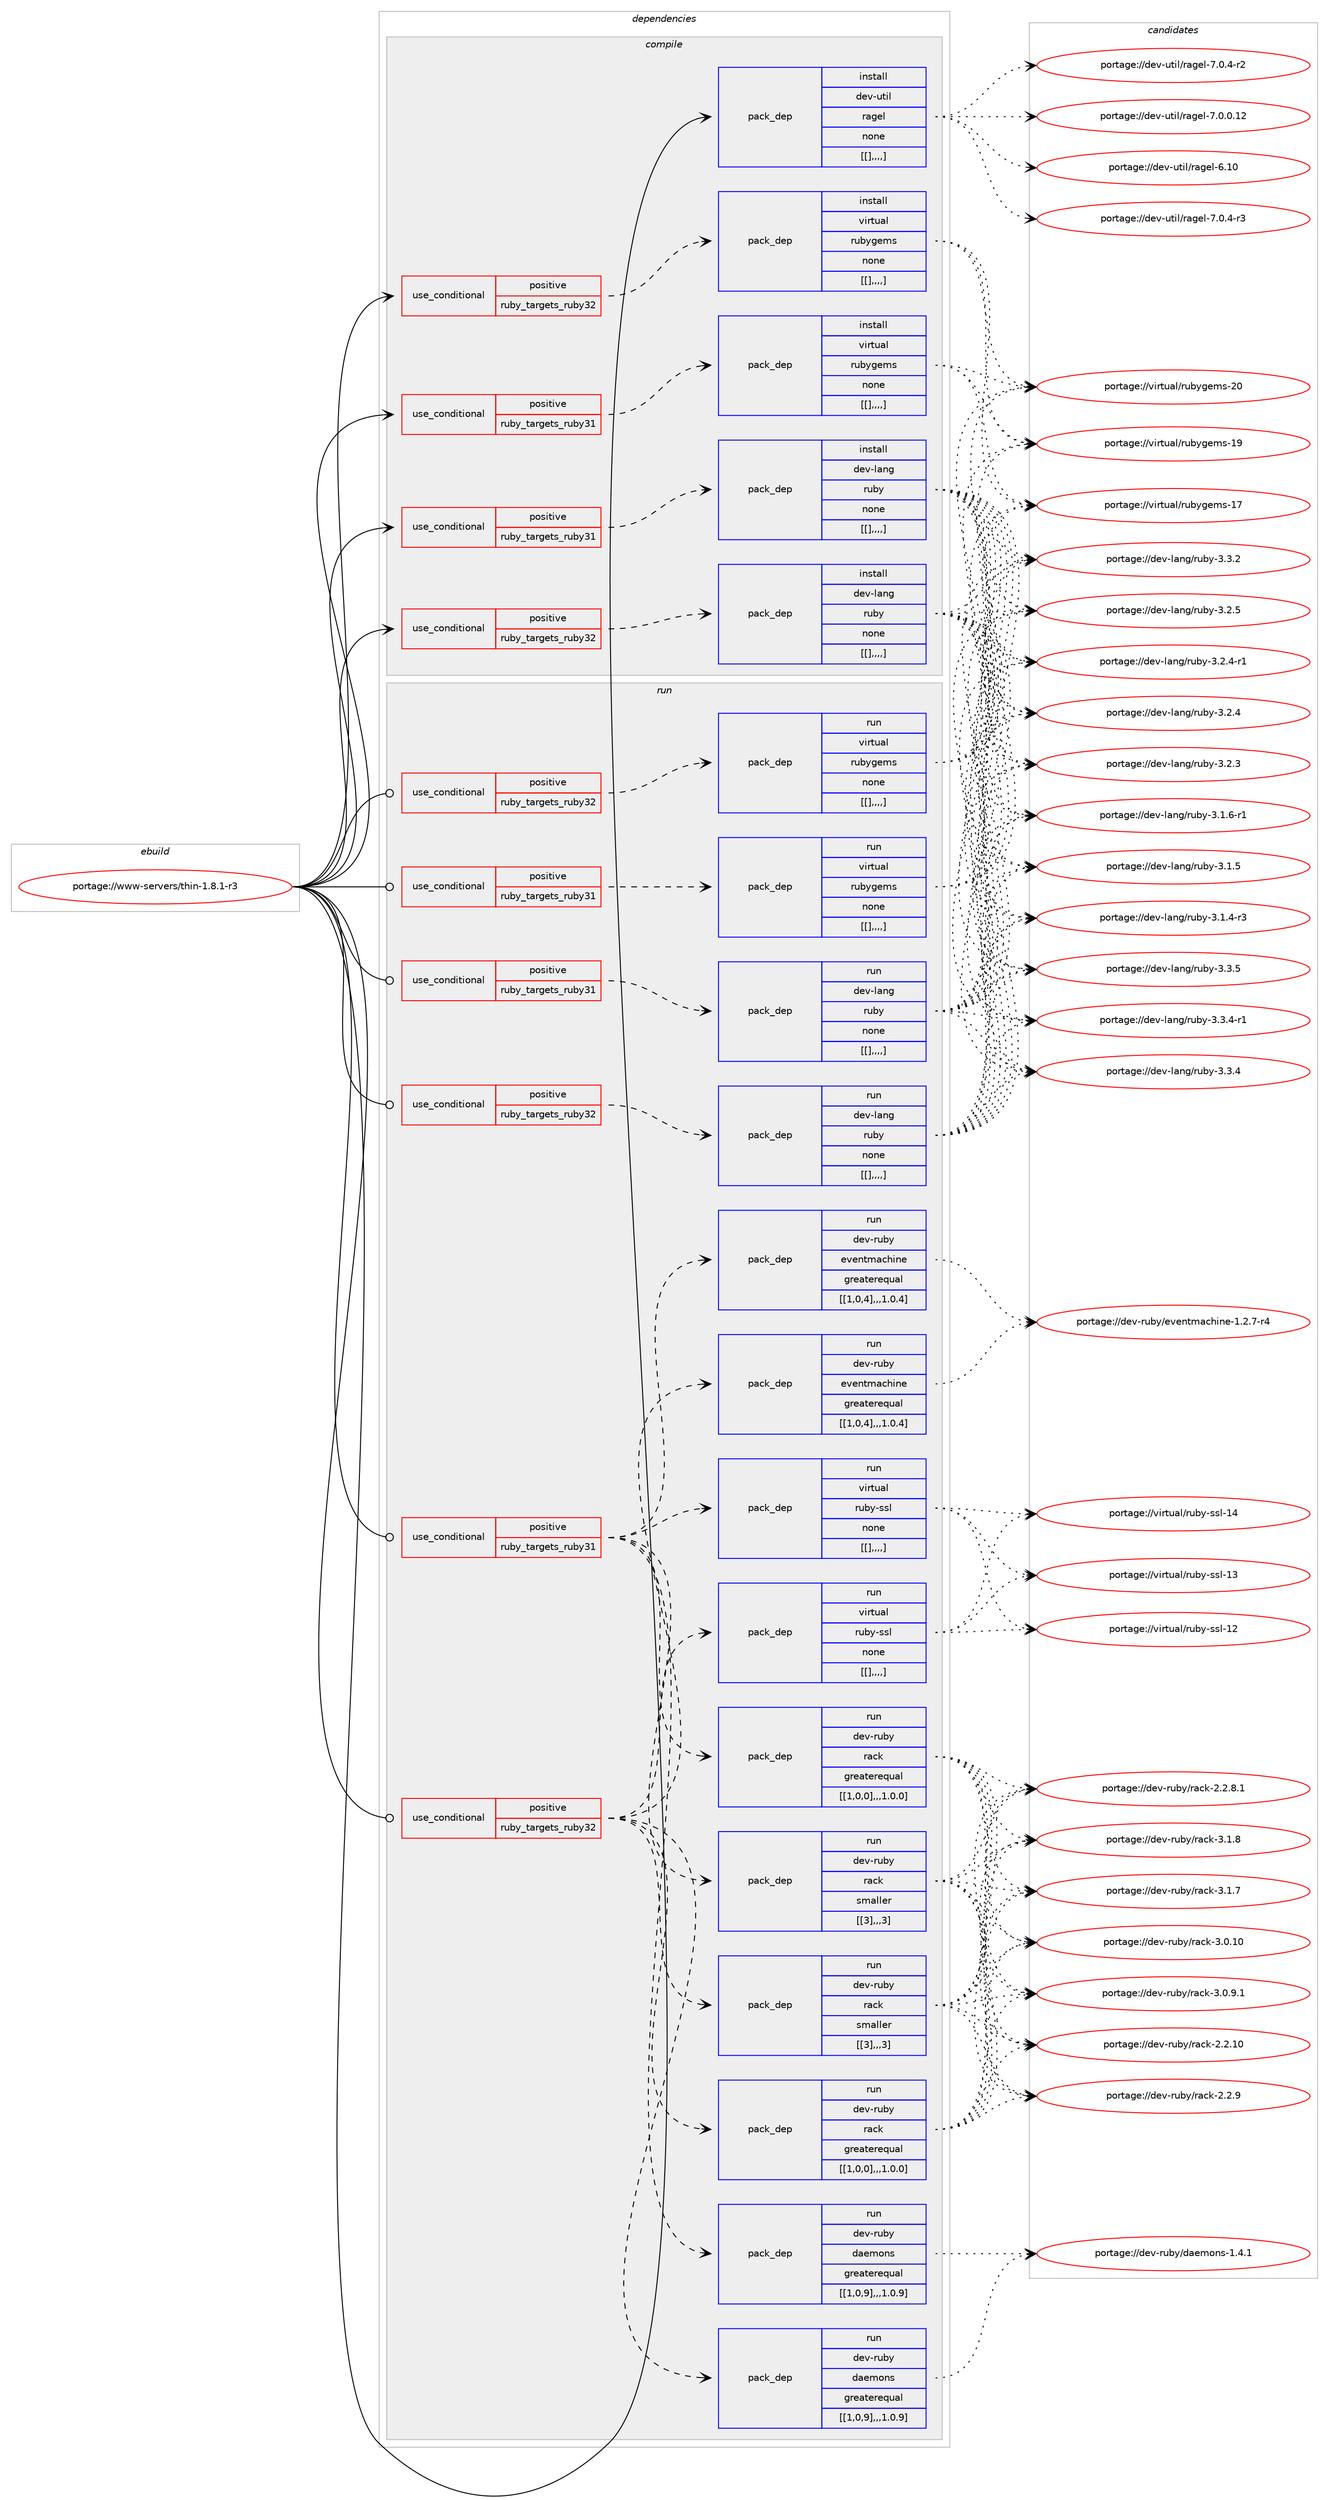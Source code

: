 digraph prolog {

# *************
# Graph options
# *************

newrank=true;
concentrate=true;
compound=true;
graph [rankdir=LR,fontname=Helvetica,fontsize=10,ranksep=1.5];#, ranksep=2.5, nodesep=0.2];
edge  [arrowhead=vee];
node  [fontname=Helvetica,fontsize=10];

# **********
# The ebuild
# **********

subgraph cluster_leftcol {
color=gray;
label=<<i>ebuild</i>>;
id [label="portage://www-servers/thin-1.8.1-r3", color=red, width=4, href="../www-servers/thin-1.8.1-r3.svg"];
}

# ****************
# The dependencies
# ****************

subgraph cluster_midcol {
color=gray;
label=<<i>dependencies</i>>;
subgraph cluster_compile {
fillcolor="#eeeeee";
style=filled;
label=<<i>compile</i>>;
subgraph cond127823 {
dependency477378 [label=<<TABLE BORDER="0" CELLBORDER="1" CELLSPACING="0" CELLPADDING="4"><TR><TD ROWSPAN="3" CELLPADDING="10">use_conditional</TD></TR><TR><TD>positive</TD></TR><TR><TD>ruby_targets_ruby31</TD></TR></TABLE>>, shape=none, color=red];
subgraph pack345944 {
dependency477438 [label=<<TABLE BORDER="0" CELLBORDER="1" CELLSPACING="0" CELLPADDING="4" WIDTH="220"><TR><TD ROWSPAN="6" CELLPADDING="30">pack_dep</TD></TR><TR><TD WIDTH="110">install</TD></TR><TR><TD>dev-lang</TD></TR><TR><TD>ruby</TD></TR><TR><TD>none</TD></TR><TR><TD>[[],,,,]</TD></TR></TABLE>>, shape=none, color=blue];
}
dependency477378:e -> dependency477438:w [weight=20,style="dashed",arrowhead="vee"];
}
id:e -> dependency477378:w [weight=20,style="solid",arrowhead="vee"];
subgraph cond127846 {
dependency477460 [label=<<TABLE BORDER="0" CELLBORDER="1" CELLSPACING="0" CELLPADDING="4"><TR><TD ROWSPAN="3" CELLPADDING="10">use_conditional</TD></TR><TR><TD>positive</TD></TR><TR><TD>ruby_targets_ruby31</TD></TR></TABLE>>, shape=none, color=red];
subgraph pack345971 {
dependency477483 [label=<<TABLE BORDER="0" CELLBORDER="1" CELLSPACING="0" CELLPADDING="4" WIDTH="220"><TR><TD ROWSPAN="6" CELLPADDING="30">pack_dep</TD></TR><TR><TD WIDTH="110">install</TD></TR><TR><TD>virtual</TD></TR><TR><TD>rubygems</TD></TR><TR><TD>none</TD></TR><TR><TD>[[],,,,]</TD></TR></TABLE>>, shape=none, color=blue];
}
dependency477460:e -> dependency477483:w [weight=20,style="dashed",arrowhead="vee"];
}
id:e -> dependency477460:w [weight=20,style="solid",arrowhead="vee"];
subgraph cond127864 {
dependency477488 [label=<<TABLE BORDER="0" CELLBORDER="1" CELLSPACING="0" CELLPADDING="4"><TR><TD ROWSPAN="3" CELLPADDING="10">use_conditional</TD></TR><TR><TD>positive</TD></TR><TR><TD>ruby_targets_ruby32</TD></TR></TABLE>>, shape=none, color=red];
subgraph pack345991 {
dependency477512 [label=<<TABLE BORDER="0" CELLBORDER="1" CELLSPACING="0" CELLPADDING="4" WIDTH="220"><TR><TD ROWSPAN="6" CELLPADDING="30">pack_dep</TD></TR><TR><TD WIDTH="110">install</TD></TR><TR><TD>dev-lang</TD></TR><TR><TD>ruby</TD></TR><TR><TD>none</TD></TR><TR><TD>[[],,,,]</TD></TR></TABLE>>, shape=none, color=blue];
}
dependency477488:e -> dependency477512:w [weight=20,style="dashed",arrowhead="vee"];
}
id:e -> dependency477488:w [weight=20,style="solid",arrowhead="vee"];
subgraph cond127879 {
dependency477569 [label=<<TABLE BORDER="0" CELLBORDER="1" CELLSPACING="0" CELLPADDING="4"><TR><TD ROWSPAN="3" CELLPADDING="10">use_conditional</TD></TR><TR><TD>positive</TD></TR><TR><TD>ruby_targets_ruby32</TD></TR></TABLE>>, shape=none, color=red];
subgraph pack346066 {
dependency477610 [label=<<TABLE BORDER="0" CELLBORDER="1" CELLSPACING="0" CELLPADDING="4" WIDTH="220"><TR><TD ROWSPAN="6" CELLPADDING="30">pack_dep</TD></TR><TR><TD WIDTH="110">install</TD></TR><TR><TD>virtual</TD></TR><TR><TD>rubygems</TD></TR><TR><TD>none</TD></TR><TR><TD>[[],,,,]</TD></TR></TABLE>>, shape=none, color=blue];
}
dependency477569:e -> dependency477610:w [weight=20,style="dashed",arrowhead="vee"];
}
id:e -> dependency477569:w [weight=20,style="solid",arrowhead="vee"];
subgraph pack346100 {
dependency477667 [label=<<TABLE BORDER="0" CELLBORDER="1" CELLSPACING="0" CELLPADDING="4" WIDTH="220"><TR><TD ROWSPAN="6" CELLPADDING="30">pack_dep</TD></TR><TR><TD WIDTH="110">install</TD></TR><TR><TD>dev-util</TD></TR><TR><TD>ragel</TD></TR><TR><TD>none</TD></TR><TR><TD>[[],,,,]</TD></TR></TABLE>>, shape=none, color=blue];
}
id:e -> dependency477667:w [weight=20,style="solid",arrowhead="vee"];
}
subgraph cluster_compileandrun {
fillcolor="#eeeeee";
style=filled;
label=<<i>compile and run</i>>;
}
subgraph cluster_run {
fillcolor="#eeeeee";
style=filled;
label=<<i>run</i>>;
subgraph cond127936 {
dependency477693 [label=<<TABLE BORDER="0" CELLBORDER="1" CELLSPACING="0" CELLPADDING="4"><TR><TD ROWSPAN="3" CELLPADDING="10">use_conditional</TD></TR><TR><TD>positive</TD></TR><TR><TD>ruby_targets_ruby31</TD></TR></TABLE>>, shape=none, color=red];
subgraph pack346128 {
dependency477750 [label=<<TABLE BORDER="0" CELLBORDER="1" CELLSPACING="0" CELLPADDING="4" WIDTH="220"><TR><TD ROWSPAN="6" CELLPADDING="30">pack_dep</TD></TR><TR><TD WIDTH="110">run</TD></TR><TR><TD>dev-lang</TD></TR><TR><TD>ruby</TD></TR><TR><TD>none</TD></TR><TR><TD>[[],,,,]</TD></TR></TABLE>>, shape=none, color=blue];
}
dependency477693:e -> dependency477750:w [weight=20,style="dashed",arrowhead="vee"];
}
id:e -> dependency477693:w [weight=20,style="solid",arrowhead="odot"];
subgraph cond127958 {
dependency477769 [label=<<TABLE BORDER="0" CELLBORDER="1" CELLSPACING="0" CELLPADDING="4"><TR><TD ROWSPAN="3" CELLPADDING="10">use_conditional</TD></TR><TR><TD>positive</TD></TR><TR><TD>ruby_targets_ruby31</TD></TR></TABLE>>, shape=none, color=red];
subgraph pack346170 {
dependency477792 [label=<<TABLE BORDER="0" CELLBORDER="1" CELLSPACING="0" CELLPADDING="4" WIDTH="220"><TR><TD ROWSPAN="6" CELLPADDING="30">pack_dep</TD></TR><TR><TD WIDTH="110">run</TD></TR><TR><TD>dev-ruby</TD></TR><TR><TD>daemons</TD></TR><TR><TD>greaterequal</TD></TR><TR><TD>[[1,0,9],,,1.0.9]</TD></TR></TABLE>>, shape=none, color=blue];
}
dependency477769:e -> dependency477792:w [weight=20,style="dashed",arrowhead="vee"];
subgraph pack346204 {
dependency477915 [label=<<TABLE BORDER="0" CELLBORDER="1" CELLSPACING="0" CELLPADDING="4" WIDTH="220"><TR><TD ROWSPAN="6" CELLPADDING="30">pack_dep</TD></TR><TR><TD WIDTH="110">run</TD></TR><TR><TD>dev-ruby</TD></TR><TR><TD>rack</TD></TR><TR><TD>greaterequal</TD></TR><TR><TD>[[1,0,0],,,1.0.0]</TD></TR></TABLE>>, shape=none, color=blue];
}
dependency477769:e -> dependency477915:w [weight=20,style="dashed",arrowhead="vee"];
subgraph pack346271 {
dependency477959 [label=<<TABLE BORDER="0" CELLBORDER="1" CELLSPACING="0" CELLPADDING="4" WIDTH="220"><TR><TD ROWSPAN="6" CELLPADDING="30">pack_dep</TD></TR><TR><TD WIDTH="110">run</TD></TR><TR><TD>dev-ruby</TD></TR><TR><TD>rack</TD></TR><TR><TD>smaller</TD></TR><TR><TD>[[3],,,3]</TD></TR></TABLE>>, shape=none, color=blue];
}
dependency477769:e -> dependency477959:w [weight=20,style="dashed",arrowhead="vee"];
subgraph pack346300 {
dependency478011 [label=<<TABLE BORDER="0" CELLBORDER="1" CELLSPACING="0" CELLPADDING="4" WIDTH="220"><TR><TD ROWSPAN="6" CELLPADDING="30">pack_dep</TD></TR><TR><TD WIDTH="110">run</TD></TR><TR><TD>dev-ruby</TD></TR><TR><TD>eventmachine</TD></TR><TR><TD>greaterequal</TD></TR><TR><TD>[[1,0,4],,,1.0.4]</TD></TR></TABLE>>, shape=none, color=blue];
}
dependency477769:e -> dependency478011:w [weight=20,style="dashed",arrowhead="vee"];
subgraph pack346354 {
dependency478032 [label=<<TABLE BORDER="0" CELLBORDER="1" CELLSPACING="0" CELLPADDING="4" WIDTH="220"><TR><TD ROWSPAN="6" CELLPADDING="30">pack_dep</TD></TR><TR><TD WIDTH="110">run</TD></TR><TR><TD>virtual</TD></TR><TR><TD>ruby-ssl</TD></TR><TR><TD>none</TD></TR><TR><TD>[[],,,,]</TD></TR></TABLE>>, shape=none, color=blue];
}
dependency477769:e -> dependency478032:w [weight=20,style="dashed",arrowhead="vee"];
}
id:e -> dependency477769:w [weight=20,style="solid",arrowhead="odot"];
subgraph cond128041 {
dependency478060 [label=<<TABLE BORDER="0" CELLBORDER="1" CELLSPACING="0" CELLPADDING="4"><TR><TD ROWSPAN="3" CELLPADDING="10">use_conditional</TD></TR><TR><TD>positive</TD></TR><TR><TD>ruby_targets_ruby31</TD></TR></TABLE>>, shape=none, color=red];
subgraph pack346399 {
dependency478118 [label=<<TABLE BORDER="0" CELLBORDER="1" CELLSPACING="0" CELLPADDING="4" WIDTH="220"><TR><TD ROWSPAN="6" CELLPADDING="30">pack_dep</TD></TR><TR><TD WIDTH="110">run</TD></TR><TR><TD>virtual</TD></TR><TR><TD>rubygems</TD></TR><TR><TD>none</TD></TR><TR><TD>[[],,,,]</TD></TR></TABLE>>, shape=none, color=blue];
}
dependency478060:e -> dependency478118:w [weight=20,style="dashed",arrowhead="vee"];
}
id:e -> dependency478060:w [weight=20,style="solid",arrowhead="odot"];
subgraph cond128078 {
dependency478219 [label=<<TABLE BORDER="0" CELLBORDER="1" CELLSPACING="0" CELLPADDING="4"><TR><TD ROWSPAN="3" CELLPADDING="10">use_conditional</TD></TR><TR><TD>positive</TD></TR><TR><TD>ruby_targets_ruby32</TD></TR></TABLE>>, shape=none, color=red];
subgraph pack346507 {
dependency478245 [label=<<TABLE BORDER="0" CELLBORDER="1" CELLSPACING="0" CELLPADDING="4" WIDTH="220"><TR><TD ROWSPAN="6" CELLPADDING="30">pack_dep</TD></TR><TR><TD WIDTH="110">run</TD></TR><TR><TD>dev-lang</TD></TR><TR><TD>ruby</TD></TR><TR><TD>none</TD></TR><TR><TD>[[],,,,]</TD></TR></TABLE>>, shape=none, color=blue];
}
dependency478219:e -> dependency478245:w [weight=20,style="dashed",arrowhead="vee"];
}
id:e -> dependency478219:w [weight=20,style="solid",arrowhead="odot"];
subgraph cond128100 {
dependency478249 [label=<<TABLE BORDER="0" CELLBORDER="1" CELLSPACING="0" CELLPADDING="4"><TR><TD ROWSPAN="3" CELLPADDING="10">use_conditional</TD></TR><TR><TD>positive</TD></TR><TR><TD>ruby_targets_ruby32</TD></TR></TABLE>>, shape=none, color=red];
subgraph pack346517 {
dependency478250 [label=<<TABLE BORDER="0" CELLBORDER="1" CELLSPACING="0" CELLPADDING="4" WIDTH="220"><TR><TD ROWSPAN="6" CELLPADDING="30">pack_dep</TD></TR><TR><TD WIDTH="110">run</TD></TR><TR><TD>dev-ruby</TD></TR><TR><TD>daemons</TD></TR><TR><TD>greaterequal</TD></TR><TR><TD>[[1,0,9],,,1.0.9]</TD></TR></TABLE>>, shape=none, color=blue];
}
dependency478249:e -> dependency478250:w [weight=20,style="dashed",arrowhead="vee"];
subgraph pack346529 {
dependency478313 [label=<<TABLE BORDER="0" CELLBORDER="1" CELLSPACING="0" CELLPADDING="4" WIDTH="220"><TR><TD ROWSPAN="6" CELLPADDING="30">pack_dep</TD></TR><TR><TD WIDTH="110">run</TD></TR><TR><TD>dev-ruby</TD></TR><TR><TD>rack</TD></TR><TR><TD>greaterequal</TD></TR><TR><TD>[[1,0,0],,,1.0.0]</TD></TR></TABLE>>, shape=none, color=blue];
}
dependency478249:e -> dependency478313:w [weight=20,style="dashed",arrowhead="vee"];
subgraph pack346594 {
dependency478384 [label=<<TABLE BORDER="0" CELLBORDER="1" CELLSPACING="0" CELLPADDING="4" WIDTH="220"><TR><TD ROWSPAN="6" CELLPADDING="30">pack_dep</TD></TR><TR><TD WIDTH="110">run</TD></TR><TR><TD>dev-ruby</TD></TR><TR><TD>rack</TD></TR><TR><TD>smaller</TD></TR><TR><TD>[[3],,,3]</TD></TR></TABLE>>, shape=none, color=blue];
}
dependency478249:e -> dependency478384:w [weight=20,style="dashed",arrowhead="vee"];
subgraph pack346610 {
dependency478388 [label=<<TABLE BORDER="0" CELLBORDER="1" CELLSPACING="0" CELLPADDING="4" WIDTH="220"><TR><TD ROWSPAN="6" CELLPADDING="30">pack_dep</TD></TR><TR><TD WIDTH="110">run</TD></TR><TR><TD>dev-ruby</TD></TR><TR><TD>eventmachine</TD></TR><TR><TD>greaterequal</TD></TR><TR><TD>[[1,0,4],,,1.0.4]</TD></TR></TABLE>>, shape=none, color=blue];
}
dependency478249:e -> dependency478388:w [weight=20,style="dashed",arrowhead="vee"];
subgraph pack346611 {
dependency478440 [label=<<TABLE BORDER="0" CELLBORDER="1" CELLSPACING="0" CELLPADDING="4" WIDTH="220"><TR><TD ROWSPAN="6" CELLPADDING="30">pack_dep</TD></TR><TR><TD WIDTH="110">run</TD></TR><TR><TD>virtual</TD></TR><TR><TD>ruby-ssl</TD></TR><TR><TD>none</TD></TR><TR><TD>[[],,,,]</TD></TR></TABLE>>, shape=none, color=blue];
}
dependency478249:e -> dependency478440:w [weight=20,style="dashed",arrowhead="vee"];
}
id:e -> dependency478249:w [weight=20,style="solid",arrowhead="odot"];
subgraph cond128149 {
dependency478480 [label=<<TABLE BORDER="0" CELLBORDER="1" CELLSPACING="0" CELLPADDING="4"><TR><TD ROWSPAN="3" CELLPADDING="10">use_conditional</TD></TR><TR><TD>positive</TD></TR><TR><TD>ruby_targets_ruby32</TD></TR></TABLE>>, shape=none, color=red];
subgraph pack346687 {
dependency478484 [label=<<TABLE BORDER="0" CELLBORDER="1" CELLSPACING="0" CELLPADDING="4" WIDTH="220"><TR><TD ROWSPAN="6" CELLPADDING="30">pack_dep</TD></TR><TR><TD WIDTH="110">run</TD></TR><TR><TD>virtual</TD></TR><TR><TD>rubygems</TD></TR><TR><TD>none</TD></TR><TR><TD>[[],,,,]</TD></TR></TABLE>>, shape=none, color=blue];
}
dependency478480:e -> dependency478484:w [weight=20,style="dashed",arrowhead="vee"];
}
id:e -> dependency478480:w [weight=20,style="solid",arrowhead="odot"];
}
}

# **************
# The candidates
# **************

subgraph cluster_choices {
rank=same;
color=gray;
label=<<i>candidates</i>>;

subgraph choice345145 {
color=black;
nodesep=1;
choice10010111845108971101034711411798121455146514653 [label="portage://dev-lang/ruby-3.3.5", color=red, width=4,href="../dev-lang/ruby-3.3.5.svg"];
choice100101118451089711010347114117981214551465146524511449 [label="portage://dev-lang/ruby-3.3.4-r1", color=red, width=4,href="../dev-lang/ruby-3.3.4-r1.svg"];
choice10010111845108971101034711411798121455146514652 [label="portage://dev-lang/ruby-3.3.4", color=red, width=4,href="../dev-lang/ruby-3.3.4.svg"];
choice10010111845108971101034711411798121455146514650 [label="portage://dev-lang/ruby-3.3.2", color=red, width=4,href="../dev-lang/ruby-3.3.2.svg"];
choice10010111845108971101034711411798121455146504653 [label="portage://dev-lang/ruby-3.2.5", color=red, width=4,href="../dev-lang/ruby-3.2.5.svg"];
choice100101118451089711010347114117981214551465046524511449 [label="portage://dev-lang/ruby-3.2.4-r1", color=red, width=4,href="../dev-lang/ruby-3.2.4-r1.svg"];
choice10010111845108971101034711411798121455146504652 [label="portage://dev-lang/ruby-3.2.4", color=red, width=4,href="../dev-lang/ruby-3.2.4.svg"];
choice10010111845108971101034711411798121455146504651 [label="portage://dev-lang/ruby-3.2.3", color=red, width=4,href="../dev-lang/ruby-3.2.3.svg"];
choice100101118451089711010347114117981214551464946544511449 [label="portage://dev-lang/ruby-3.1.6-r1", color=red, width=4,href="../dev-lang/ruby-3.1.6-r1.svg"];
choice10010111845108971101034711411798121455146494653 [label="portage://dev-lang/ruby-3.1.5", color=red, width=4,href="../dev-lang/ruby-3.1.5.svg"];
choice100101118451089711010347114117981214551464946524511451 [label="portage://dev-lang/ruby-3.1.4-r3", color=red, width=4,href="../dev-lang/ruby-3.1.4-r3.svg"];
dependency477438:e -> choice10010111845108971101034711411798121455146514653:w [style=dotted,weight="100"];
dependency477438:e -> choice100101118451089711010347114117981214551465146524511449:w [style=dotted,weight="100"];
dependency477438:e -> choice10010111845108971101034711411798121455146514652:w [style=dotted,weight="100"];
dependency477438:e -> choice10010111845108971101034711411798121455146514650:w [style=dotted,weight="100"];
dependency477438:e -> choice10010111845108971101034711411798121455146504653:w [style=dotted,weight="100"];
dependency477438:e -> choice100101118451089711010347114117981214551465046524511449:w [style=dotted,weight="100"];
dependency477438:e -> choice10010111845108971101034711411798121455146504652:w [style=dotted,weight="100"];
dependency477438:e -> choice10010111845108971101034711411798121455146504651:w [style=dotted,weight="100"];
dependency477438:e -> choice100101118451089711010347114117981214551464946544511449:w [style=dotted,weight="100"];
dependency477438:e -> choice10010111845108971101034711411798121455146494653:w [style=dotted,weight="100"];
dependency477438:e -> choice100101118451089711010347114117981214551464946524511451:w [style=dotted,weight="100"];
}
subgraph choice345181 {
color=black;
nodesep=1;
choice118105114116117971084711411798121103101109115455048 [label="portage://virtual/rubygems-20", color=red, width=4,href="../virtual/rubygems-20.svg"];
choice118105114116117971084711411798121103101109115454957 [label="portage://virtual/rubygems-19", color=red, width=4,href="../virtual/rubygems-19.svg"];
choice118105114116117971084711411798121103101109115454955 [label="portage://virtual/rubygems-17", color=red, width=4,href="../virtual/rubygems-17.svg"];
dependency477483:e -> choice118105114116117971084711411798121103101109115455048:w [style=dotted,weight="100"];
dependency477483:e -> choice118105114116117971084711411798121103101109115454957:w [style=dotted,weight="100"];
dependency477483:e -> choice118105114116117971084711411798121103101109115454955:w [style=dotted,weight="100"];
}
subgraph choice345196 {
color=black;
nodesep=1;
choice10010111845108971101034711411798121455146514653 [label="portage://dev-lang/ruby-3.3.5", color=red, width=4,href="../dev-lang/ruby-3.3.5.svg"];
choice100101118451089711010347114117981214551465146524511449 [label="portage://dev-lang/ruby-3.3.4-r1", color=red, width=4,href="../dev-lang/ruby-3.3.4-r1.svg"];
choice10010111845108971101034711411798121455146514652 [label="portage://dev-lang/ruby-3.3.4", color=red, width=4,href="../dev-lang/ruby-3.3.4.svg"];
choice10010111845108971101034711411798121455146514650 [label="portage://dev-lang/ruby-3.3.2", color=red, width=4,href="../dev-lang/ruby-3.3.2.svg"];
choice10010111845108971101034711411798121455146504653 [label="portage://dev-lang/ruby-3.2.5", color=red, width=4,href="../dev-lang/ruby-3.2.5.svg"];
choice100101118451089711010347114117981214551465046524511449 [label="portage://dev-lang/ruby-3.2.4-r1", color=red, width=4,href="../dev-lang/ruby-3.2.4-r1.svg"];
choice10010111845108971101034711411798121455146504652 [label="portage://dev-lang/ruby-3.2.4", color=red, width=4,href="../dev-lang/ruby-3.2.4.svg"];
choice10010111845108971101034711411798121455146504651 [label="portage://dev-lang/ruby-3.2.3", color=red, width=4,href="../dev-lang/ruby-3.2.3.svg"];
choice100101118451089711010347114117981214551464946544511449 [label="portage://dev-lang/ruby-3.1.6-r1", color=red, width=4,href="../dev-lang/ruby-3.1.6-r1.svg"];
choice10010111845108971101034711411798121455146494653 [label="portage://dev-lang/ruby-3.1.5", color=red, width=4,href="../dev-lang/ruby-3.1.5.svg"];
choice100101118451089711010347114117981214551464946524511451 [label="portage://dev-lang/ruby-3.1.4-r3", color=red, width=4,href="../dev-lang/ruby-3.1.4-r3.svg"];
dependency477512:e -> choice10010111845108971101034711411798121455146514653:w [style=dotted,weight="100"];
dependency477512:e -> choice100101118451089711010347114117981214551465146524511449:w [style=dotted,weight="100"];
dependency477512:e -> choice10010111845108971101034711411798121455146514652:w [style=dotted,weight="100"];
dependency477512:e -> choice10010111845108971101034711411798121455146514650:w [style=dotted,weight="100"];
dependency477512:e -> choice10010111845108971101034711411798121455146504653:w [style=dotted,weight="100"];
dependency477512:e -> choice100101118451089711010347114117981214551465046524511449:w [style=dotted,weight="100"];
dependency477512:e -> choice10010111845108971101034711411798121455146504652:w [style=dotted,weight="100"];
dependency477512:e -> choice10010111845108971101034711411798121455146504651:w [style=dotted,weight="100"];
dependency477512:e -> choice100101118451089711010347114117981214551464946544511449:w [style=dotted,weight="100"];
dependency477512:e -> choice10010111845108971101034711411798121455146494653:w [style=dotted,weight="100"];
dependency477512:e -> choice100101118451089711010347114117981214551464946524511451:w [style=dotted,weight="100"];
}
subgraph choice345206 {
color=black;
nodesep=1;
choice118105114116117971084711411798121103101109115455048 [label="portage://virtual/rubygems-20", color=red, width=4,href="../virtual/rubygems-20.svg"];
choice118105114116117971084711411798121103101109115454957 [label="portage://virtual/rubygems-19", color=red, width=4,href="../virtual/rubygems-19.svg"];
choice118105114116117971084711411798121103101109115454955 [label="portage://virtual/rubygems-17", color=red, width=4,href="../virtual/rubygems-17.svg"];
dependency477610:e -> choice118105114116117971084711411798121103101109115455048:w [style=dotted,weight="100"];
dependency477610:e -> choice118105114116117971084711411798121103101109115454957:w [style=dotted,weight="100"];
dependency477610:e -> choice118105114116117971084711411798121103101109115454955:w [style=dotted,weight="100"];
}
subgraph choice345211 {
color=black;
nodesep=1;
choice1001011184511711610510847114971031011084555464846524511451 [label="portage://dev-util/ragel-7.0.4-r3", color=red, width=4,href="../dev-util/ragel-7.0.4-r3.svg"];
choice1001011184511711610510847114971031011084555464846524511450 [label="portage://dev-util/ragel-7.0.4-r2", color=red, width=4,href="../dev-util/ragel-7.0.4-r2.svg"];
choice100101118451171161051084711497103101108455546484648464950 [label="portage://dev-util/ragel-7.0.0.12", color=red, width=4,href="../dev-util/ragel-7.0.0.12.svg"];
choice1001011184511711610510847114971031011084554464948 [label="portage://dev-util/ragel-6.10", color=red, width=4,href="../dev-util/ragel-6.10.svg"];
dependency477667:e -> choice1001011184511711610510847114971031011084555464846524511451:w [style=dotted,weight="100"];
dependency477667:e -> choice1001011184511711610510847114971031011084555464846524511450:w [style=dotted,weight="100"];
dependency477667:e -> choice100101118451171161051084711497103101108455546484648464950:w [style=dotted,weight="100"];
dependency477667:e -> choice1001011184511711610510847114971031011084554464948:w [style=dotted,weight="100"];
}
subgraph choice345223 {
color=black;
nodesep=1;
choice10010111845108971101034711411798121455146514653 [label="portage://dev-lang/ruby-3.3.5", color=red, width=4,href="../dev-lang/ruby-3.3.5.svg"];
choice100101118451089711010347114117981214551465146524511449 [label="portage://dev-lang/ruby-3.3.4-r1", color=red, width=4,href="../dev-lang/ruby-3.3.4-r1.svg"];
choice10010111845108971101034711411798121455146514652 [label="portage://dev-lang/ruby-3.3.4", color=red, width=4,href="../dev-lang/ruby-3.3.4.svg"];
choice10010111845108971101034711411798121455146514650 [label="portage://dev-lang/ruby-3.3.2", color=red, width=4,href="../dev-lang/ruby-3.3.2.svg"];
choice10010111845108971101034711411798121455146504653 [label="portage://dev-lang/ruby-3.2.5", color=red, width=4,href="../dev-lang/ruby-3.2.5.svg"];
choice100101118451089711010347114117981214551465046524511449 [label="portage://dev-lang/ruby-3.2.4-r1", color=red, width=4,href="../dev-lang/ruby-3.2.4-r1.svg"];
choice10010111845108971101034711411798121455146504652 [label="portage://dev-lang/ruby-3.2.4", color=red, width=4,href="../dev-lang/ruby-3.2.4.svg"];
choice10010111845108971101034711411798121455146504651 [label="portage://dev-lang/ruby-3.2.3", color=red, width=4,href="../dev-lang/ruby-3.2.3.svg"];
choice100101118451089711010347114117981214551464946544511449 [label="portage://dev-lang/ruby-3.1.6-r1", color=red, width=4,href="../dev-lang/ruby-3.1.6-r1.svg"];
choice10010111845108971101034711411798121455146494653 [label="portage://dev-lang/ruby-3.1.5", color=red, width=4,href="../dev-lang/ruby-3.1.5.svg"];
choice100101118451089711010347114117981214551464946524511451 [label="portage://dev-lang/ruby-3.1.4-r3", color=red, width=4,href="../dev-lang/ruby-3.1.4-r3.svg"];
dependency477750:e -> choice10010111845108971101034711411798121455146514653:w [style=dotted,weight="100"];
dependency477750:e -> choice100101118451089711010347114117981214551465146524511449:w [style=dotted,weight="100"];
dependency477750:e -> choice10010111845108971101034711411798121455146514652:w [style=dotted,weight="100"];
dependency477750:e -> choice10010111845108971101034711411798121455146514650:w [style=dotted,weight="100"];
dependency477750:e -> choice10010111845108971101034711411798121455146504653:w [style=dotted,weight="100"];
dependency477750:e -> choice100101118451089711010347114117981214551465046524511449:w [style=dotted,weight="100"];
dependency477750:e -> choice10010111845108971101034711411798121455146504652:w [style=dotted,weight="100"];
dependency477750:e -> choice10010111845108971101034711411798121455146504651:w [style=dotted,weight="100"];
dependency477750:e -> choice100101118451089711010347114117981214551464946544511449:w [style=dotted,weight="100"];
dependency477750:e -> choice10010111845108971101034711411798121455146494653:w [style=dotted,weight="100"];
dependency477750:e -> choice100101118451089711010347114117981214551464946524511451:w [style=dotted,weight="100"];
}
subgraph choice345234 {
color=black;
nodesep=1;
choice10010111845114117981214710097101109111110115454946524649 [label="portage://dev-ruby/daemons-1.4.1", color=red, width=4,href="../dev-ruby/daemons-1.4.1.svg"];
dependency477792:e -> choice10010111845114117981214710097101109111110115454946524649:w [style=dotted,weight="100"];
}
subgraph choice345251 {
color=black;
nodesep=1;
choice1001011184511411798121471149799107455146494656 [label="portage://dev-ruby/rack-3.1.8", color=red, width=4,href="../dev-ruby/rack-3.1.8.svg"];
choice1001011184511411798121471149799107455146494655 [label="portage://dev-ruby/rack-3.1.7", color=red, width=4,href="../dev-ruby/rack-3.1.7.svg"];
choice100101118451141179812147114979910745514648464948 [label="portage://dev-ruby/rack-3.0.10", color=red, width=4,href="../dev-ruby/rack-3.0.10.svg"];
choice10010111845114117981214711497991074551464846574649 [label="portage://dev-ruby/rack-3.0.9.1", color=red, width=4,href="../dev-ruby/rack-3.0.9.1.svg"];
choice100101118451141179812147114979910745504650464948 [label="portage://dev-ruby/rack-2.2.10", color=red, width=4,href="../dev-ruby/rack-2.2.10.svg"];
choice1001011184511411798121471149799107455046504657 [label="portage://dev-ruby/rack-2.2.9", color=red, width=4,href="../dev-ruby/rack-2.2.9.svg"];
choice10010111845114117981214711497991074550465046564649 [label="portage://dev-ruby/rack-2.2.8.1", color=red, width=4,href="../dev-ruby/rack-2.2.8.1.svg"];
dependency477915:e -> choice1001011184511411798121471149799107455146494656:w [style=dotted,weight="100"];
dependency477915:e -> choice1001011184511411798121471149799107455146494655:w [style=dotted,weight="100"];
dependency477915:e -> choice100101118451141179812147114979910745514648464948:w [style=dotted,weight="100"];
dependency477915:e -> choice10010111845114117981214711497991074551464846574649:w [style=dotted,weight="100"];
dependency477915:e -> choice100101118451141179812147114979910745504650464948:w [style=dotted,weight="100"];
dependency477915:e -> choice1001011184511411798121471149799107455046504657:w [style=dotted,weight="100"];
dependency477915:e -> choice10010111845114117981214711497991074550465046564649:w [style=dotted,weight="100"];
}
subgraph choice345256 {
color=black;
nodesep=1;
choice1001011184511411798121471149799107455146494656 [label="portage://dev-ruby/rack-3.1.8", color=red, width=4,href="../dev-ruby/rack-3.1.8.svg"];
choice1001011184511411798121471149799107455146494655 [label="portage://dev-ruby/rack-3.1.7", color=red, width=4,href="../dev-ruby/rack-3.1.7.svg"];
choice100101118451141179812147114979910745514648464948 [label="portage://dev-ruby/rack-3.0.10", color=red, width=4,href="../dev-ruby/rack-3.0.10.svg"];
choice10010111845114117981214711497991074551464846574649 [label="portage://dev-ruby/rack-3.0.9.1", color=red, width=4,href="../dev-ruby/rack-3.0.9.1.svg"];
choice100101118451141179812147114979910745504650464948 [label="portage://dev-ruby/rack-2.2.10", color=red, width=4,href="../dev-ruby/rack-2.2.10.svg"];
choice1001011184511411798121471149799107455046504657 [label="portage://dev-ruby/rack-2.2.9", color=red, width=4,href="../dev-ruby/rack-2.2.9.svg"];
choice10010111845114117981214711497991074550465046564649 [label="portage://dev-ruby/rack-2.2.8.1", color=red, width=4,href="../dev-ruby/rack-2.2.8.1.svg"];
dependency477959:e -> choice1001011184511411798121471149799107455146494656:w [style=dotted,weight="100"];
dependency477959:e -> choice1001011184511411798121471149799107455146494655:w [style=dotted,weight="100"];
dependency477959:e -> choice100101118451141179812147114979910745514648464948:w [style=dotted,weight="100"];
dependency477959:e -> choice10010111845114117981214711497991074551464846574649:w [style=dotted,weight="100"];
dependency477959:e -> choice100101118451141179812147114979910745504650464948:w [style=dotted,weight="100"];
dependency477959:e -> choice1001011184511411798121471149799107455046504657:w [style=dotted,weight="100"];
dependency477959:e -> choice10010111845114117981214711497991074550465046564649:w [style=dotted,weight="100"];
}
subgraph choice345276 {
color=black;
nodesep=1;
choice10010111845114117981214710111810111011610997991041051101014549465046554511452 [label="portage://dev-ruby/eventmachine-1.2.7-r4", color=red, width=4,href="../dev-ruby/eventmachine-1.2.7-r4.svg"];
dependency478011:e -> choice10010111845114117981214710111810111011610997991041051101014549465046554511452:w [style=dotted,weight="100"];
}
subgraph choice345278 {
color=black;
nodesep=1;
choice11810511411611797108471141179812145115115108454952 [label="portage://virtual/ruby-ssl-14", color=red, width=4,href="../virtual/ruby-ssl-14.svg"];
choice11810511411611797108471141179812145115115108454951 [label="portage://virtual/ruby-ssl-13", color=red, width=4,href="../virtual/ruby-ssl-13.svg"];
choice11810511411611797108471141179812145115115108454950 [label="portage://virtual/ruby-ssl-12", color=red, width=4,href="../virtual/ruby-ssl-12.svg"];
dependency478032:e -> choice11810511411611797108471141179812145115115108454952:w [style=dotted,weight="100"];
dependency478032:e -> choice11810511411611797108471141179812145115115108454951:w [style=dotted,weight="100"];
dependency478032:e -> choice11810511411611797108471141179812145115115108454950:w [style=dotted,weight="100"];
}
subgraph choice345279 {
color=black;
nodesep=1;
choice118105114116117971084711411798121103101109115455048 [label="portage://virtual/rubygems-20", color=red, width=4,href="../virtual/rubygems-20.svg"];
choice118105114116117971084711411798121103101109115454957 [label="portage://virtual/rubygems-19", color=red, width=4,href="../virtual/rubygems-19.svg"];
choice118105114116117971084711411798121103101109115454955 [label="portage://virtual/rubygems-17", color=red, width=4,href="../virtual/rubygems-17.svg"];
dependency478118:e -> choice118105114116117971084711411798121103101109115455048:w [style=dotted,weight="100"];
dependency478118:e -> choice118105114116117971084711411798121103101109115454957:w [style=dotted,weight="100"];
dependency478118:e -> choice118105114116117971084711411798121103101109115454955:w [style=dotted,weight="100"];
}
subgraph choice345287 {
color=black;
nodesep=1;
choice10010111845108971101034711411798121455146514653 [label="portage://dev-lang/ruby-3.3.5", color=red, width=4,href="../dev-lang/ruby-3.3.5.svg"];
choice100101118451089711010347114117981214551465146524511449 [label="portage://dev-lang/ruby-3.3.4-r1", color=red, width=4,href="../dev-lang/ruby-3.3.4-r1.svg"];
choice10010111845108971101034711411798121455146514652 [label="portage://dev-lang/ruby-3.3.4", color=red, width=4,href="../dev-lang/ruby-3.3.4.svg"];
choice10010111845108971101034711411798121455146514650 [label="portage://dev-lang/ruby-3.3.2", color=red, width=4,href="../dev-lang/ruby-3.3.2.svg"];
choice10010111845108971101034711411798121455146504653 [label="portage://dev-lang/ruby-3.2.5", color=red, width=4,href="../dev-lang/ruby-3.2.5.svg"];
choice100101118451089711010347114117981214551465046524511449 [label="portage://dev-lang/ruby-3.2.4-r1", color=red, width=4,href="../dev-lang/ruby-3.2.4-r1.svg"];
choice10010111845108971101034711411798121455146504652 [label="portage://dev-lang/ruby-3.2.4", color=red, width=4,href="../dev-lang/ruby-3.2.4.svg"];
choice10010111845108971101034711411798121455146504651 [label="portage://dev-lang/ruby-3.2.3", color=red, width=4,href="../dev-lang/ruby-3.2.3.svg"];
choice100101118451089711010347114117981214551464946544511449 [label="portage://dev-lang/ruby-3.1.6-r1", color=red, width=4,href="../dev-lang/ruby-3.1.6-r1.svg"];
choice10010111845108971101034711411798121455146494653 [label="portage://dev-lang/ruby-3.1.5", color=red, width=4,href="../dev-lang/ruby-3.1.5.svg"];
choice100101118451089711010347114117981214551464946524511451 [label="portage://dev-lang/ruby-3.1.4-r3", color=red, width=4,href="../dev-lang/ruby-3.1.4-r3.svg"];
dependency478245:e -> choice10010111845108971101034711411798121455146514653:w [style=dotted,weight="100"];
dependency478245:e -> choice100101118451089711010347114117981214551465146524511449:w [style=dotted,weight="100"];
dependency478245:e -> choice10010111845108971101034711411798121455146514652:w [style=dotted,weight="100"];
dependency478245:e -> choice10010111845108971101034711411798121455146514650:w [style=dotted,weight="100"];
dependency478245:e -> choice10010111845108971101034711411798121455146504653:w [style=dotted,weight="100"];
dependency478245:e -> choice100101118451089711010347114117981214551465046524511449:w [style=dotted,weight="100"];
dependency478245:e -> choice10010111845108971101034711411798121455146504652:w [style=dotted,weight="100"];
dependency478245:e -> choice10010111845108971101034711411798121455146504651:w [style=dotted,weight="100"];
dependency478245:e -> choice100101118451089711010347114117981214551464946544511449:w [style=dotted,weight="100"];
dependency478245:e -> choice10010111845108971101034711411798121455146494653:w [style=dotted,weight="100"];
dependency478245:e -> choice100101118451089711010347114117981214551464946524511451:w [style=dotted,weight="100"];
}
subgraph choice345298 {
color=black;
nodesep=1;
choice10010111845114117981214710097101109111110115454946524649 [label="portage://dev-ruby/daemons-1.4.1", color=red, width=4,href="../dev-ruby/daemons-1.4.1.svg"];
dependency478250:e -> choice10010111845114117981214710097101109111110115454946524649:w [style=dotted,weight="100"];
}
subgraph choice345323 {
color=black;
nodesep=1;
choice1001011184511411798121471149799107455146494656 [label="portage://dev-ruby/rack-3.1.8", color=red, width=4,href="../dev-ruby/rack-3.1.8.svg"];
choice1001011184511411798121471149799107455146494655 [label="portage://dev-ruby/rack-3.1.7", color=red, width=4,href="../dev-ruby/rack-3.1.7.svg"];
choice100101118451141179812147114979910745514648464948 [label="portage://dev-ruby/rack-3.0.10", color=red, width=4,href="../dev-ruby/rack-3.0.10.svg"];
choice10010111845114117981214711497991074551464846574649 [label="portage://dev-ruby/rack-3.0.9.1", color=red, width=4,href="../dev-ruby/rack-3.0.9.1.svg"];
choice100101118451141179812147114979910745504650464948 [label="portage://dev-ruby/rack-2.2.10", color=red, width=4,href="../dev-ruby/rack-2.2.10.svg"];
choice1001011184511411798121471149799107455046504657 [label="portage://dev-ruby/rack-2.2.9", color=red, width=4,href="../dev-ruby/rack-2.2.9.svg"];
choice10010111845114117981214711497991074550465046564649 [label="portage://dev-ruby/rack-2.2.8.1", color=red, width=4,href="../dev-ruby/rack-2.2.8.1.svg"];
dependency478313:e -> choice1001011184511411798121471149799107455146494656:w [style=dotted,weight="100"];
dependency478313:e -> choice1001011184511411798121471149799107455146494655:w [style=dotted,weight="100"];
dependency478313:e -> choice100101118451141179812147114979910745514648464948:w [style=dotted,weight="100"];
dependency478313:e -> choice10010111845114117981214711497991074551464846574649:w [style=dotted,weight="100"];
dependency478313:e -> choice100101118451141179812147114979910745504650464948:w [style=dotted,weight="100"];
dependency478313:e -> choice1001011184511411798121471149799107455046504657:w [style=dotted,weight="100"];
dependency478313:e -> choice10010111845114117981214711497991074550465046564649:w [style=dotted,weight="100"];
}
subgraph choice345368 {
color=black;
nodesep=1;
choice1001011184511411798121471149799107455146494656 [label="portage://dev-ruby/rack-3.1.8", color=red, width=4,href="../dev-ruby/rack-3.1.8.svg"];
choice1001011184511411798121471149799107455146494655 [label="portage://dev-ruby/rack-3.1.7", color=red, width=4,href="../dev-ruby/rack-3.1.7.svg"];
choice100101118451141179812147114979910745514648464948 [label="portage://dev-ruby/rack-3.0.10", color=red, width=4,href="../dev-ruby/rack-3.0.10.svg"];
choice10010111845114117981214711497991074551464846574649 [label="portage://dev-ruby/rack-3.0.9.1", color=red, width=4,href="../dev-ruby/rack-3.0.9.1.svg"];
choice100101118451141179812147114979910745504650464948 [label="portage://dev-ruby/rack-2.2.10", color=red, width=4,href="../dev-ruby/rack-2.2.10.svg"];
choice1001011184511411798121471149799107455046504657 [label="portage://dev-ruby/rack-2.2.9", color=red, width=4,href="../dev-ruby/rack-2.2.9.svg"];
choice10010111845114117981214711497991074550465046564649 [label="portage://dev-ruby/rack-2.2.8.1", color=red, width=4,href="../dev-ruby/rack-2.2.8.1.svg"];
dependency478384:e -> choice1001011184511411798121471149799107455146494656:w [style=dotted,weight="100"];
dependency478384:e -> choice1001011184511411798121471149799107455146494655:w [style=dotted,weight="100"];
dependency478384:e -> choice100101118451141179812147114979910745514648464948:w [style=dotted,weight="100"];
dependency478384:e -> choice10010111845114117981214711497991074551464846574649:w [style=dotted,weight="100"];
dependency478384:e -> choice100101118451141179812147114979910745504650464948:w [style=dotted,weight="100"];
dependency478384:e -> choice1001011184511411798121471149799107455046504657:w [style=dotted,weight="100"];
dependency478384:e -> choice10010111845114117981214711497991074550465046564649:w [style=dotted,weight="100"];
}
subgraph choice345402 {
color=black;
nodesep=1;
choice10010111845114117981214710111810111011610997991041051101014549465046554511452 [label="portage://dev-ruby/eventmachine-1.2.7-r4", color=red, width=4,href="../dev-ruby/eventmachine-1.2.7-r4.svg"];
dependency478388:e -> choice10010111845114117981214710111810111011610997991041051101014549465046554511452:w [style=dotted,weight="100"];
}
subgraph choice345427 {
color=black;
nodesep=1;
choice11810511411611797108471141179812145115115108454952 [label="portage://virtual/ruby-ssl-14", color=red, width=4,href="../virtual/ruby-ssl-14.svg"];
choice11810511411611797108471141179812145115115108454951 [label="portage://virtual/ruby-ssl-13", color=red, width=4,href="../virtual/ruby-ssl-13.svg"];
choice11810511411611797108471141179812145115115108454950 [label="portage://virtual/ruby-ssl-12", color=red, width=4,href="../virtual/ruby-ssl-12.svg"];
dependency478440:e -> choice11810511411611797108471141179812145115115108454952:w [style=dotted,weight="100"];
dependency478440:e -> choice11810511411611797108471141179812145115115108454951:w [style=dotted,weight="100"];
dependency478440:e -> choice11810511411611797108471141179812145115115108454950:w [style=dotted,weight="100"];
}
subgraph choice345429 {
color=black;
nodesep=1;
choice118105114116117971084711411798121103101109115455048 [label="portage://virtual/rubygems-20", color=red, width=4,href="../virtual/rubygems-20.svg"];
choice118105114116117971084711411798121103101109115454957 [label="portage://virtual/rubygems-19", color=red, width=4,href="../virtual/rubygems-19.svg"];
choice118105114116117971084711411798121103101109115454955 [label="portage://virtual/rubygems-17", color=red, width=4,href="../virtual/rubygems-17.svg"];
dependency478484:e -> choice118105114116117971084711411798121103101109115455048:w [style=dotted,weight="100"];
dependency478484:e -> choice118105114116117971084711411798121103101109115454957:w [style=dotted,weight="100"];
dependency478484:e -> choice118105114116117971084711411798121103101109115454955:w [style=dotted,weight="100"];
}
}

}
